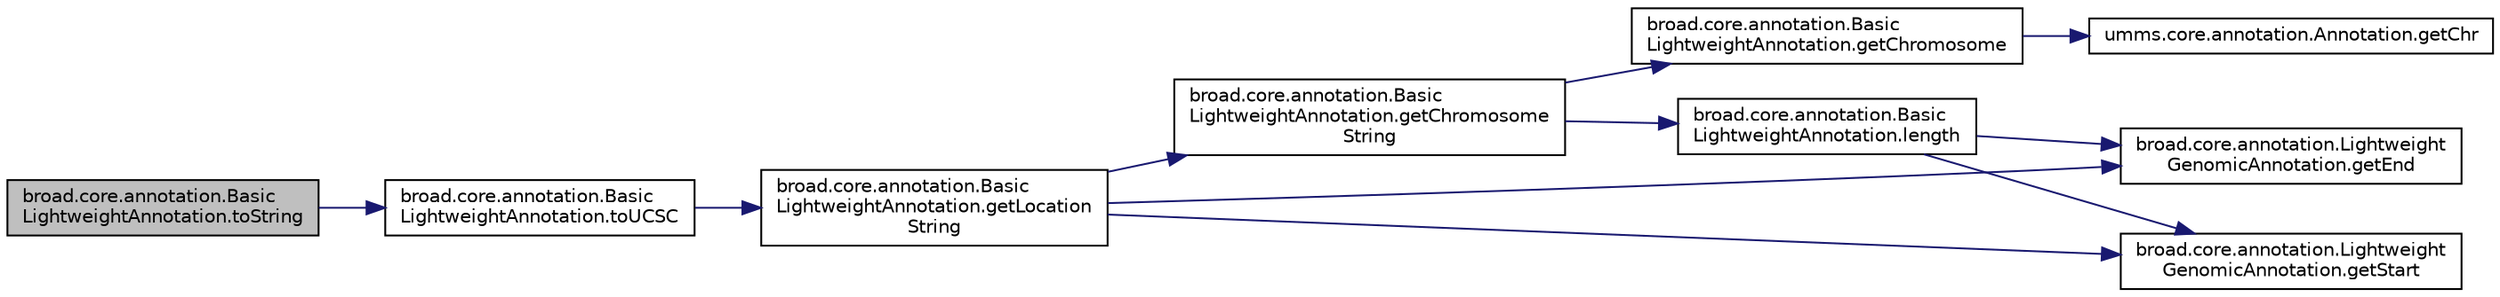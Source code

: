 digraph "broad.core.annotation.BasicLightweightAnnotation.toString"
{
  edge [fontname="Helvetica",fontsize="10",labelfontname="Helvetica",labelfontsize="10"];
  node [fontname="Helvetica",fontsize="10",shape=record];
  rankdir="LR";
  Node1 [label="broad.core.annotation.Basic\lLightweightAnnotation.toString",height=0.2,width=0.4,color="black", fillcolor="grey75", style="filled" fontcolor="black"];
  Node1 -> Node2 [color="midnightblue",fontsize="10",style="solid",fontname="Helvetica"];
  Node2 [label="broad.core.annotation.Basic\lLightweightAnnotation.toUCSC",height=0.2,width=0.4,color="black", fillcolor="white", style="filled",URL="$classbroad_1_1core_1_1annotation_1_1_basic_lightweight_annotation.html#a82903ca4b9f07f9b7bcafe7ef43afd82"];
  Node2 -> Node3 [color="midnightblue",fontsize="10",style="solid",fontname="Helvetica"];
  Node3 [label="broad.core.annotation.Basic\lLightweightAnnotation.getLocation\lString",height=0.2,width=0.4,color="black", fillcolor="white", style="filled",URL="$classbroad_1_1core_1_1annotation_1_1_basic_lightweight_annotation.html#a768a87c705c0f6abc1025dc776486cc9"];
  Node3 -> Node4 [color="midnightblue",fontsize="10",style="solid",fontname="Helvetica"];
  Node4 [label="broad.core.annotation.Basic\lLightweightAnnotation.getChromosome\lString",height=0.2,width=0.4,color="black", fillcolor="white", style="filled",URL="$classbroad_1_1core_1_1annotation_1_1_basic_lightweight_annotation.html#a713c14e80c68be53c7175c08a4042f10"];
  Node4 -> Node5 [color="midnightblue",fontsize="10",style="solid",fontname="Helvetica"];
  Node5 [label="broad.core.annotation.Basic\lLightweightAnnotation.getChromosome",height=0.2,width=0.4,color="black", fillcolor="white", style="filled",URL="$classbroad_1_1core_1_1annotation_1_1_basic_lightweight_annotation.html#a3c3c393894b2c4d90334dda13a148eec"];
  Node5 -> Node6 [color="midnightblue",fontsize="10",style="solid",fontname="Helvetica"];
  Node6 [label="umms.core.annotation.Annotation.getChr",height=0.2,width=0.4,color="black", fillcolor="white", style="filled",URL="$interfaceumms_1_1core_1_1annotation_1_1_annotation.html#ab07edf07fd2182cd16bceb91ee6de35a"];
  Node4 -> Node7 [color="midnightblue",fontsize="10",style="solid",fontname="Helvetica"];
  Node7 [label="broad.core.annotation.Basic\lLightweightAnnotation.length",height=0.2,width=0.4,color="black", fillcolor="white", style="filled",URL="$classbroad_1_1core_1_1annotation_1_1_basic_lightweight_annotation.html#a3a88df9b3819805512b53a4c054785c9"];
  Node7 -> Node8 [color="midnightblue",fontsize="10",style="solid",fontname="Helvetica"];
  Node8 [label="broad.core.annotation.Lightweight\lGenomicAnnotation.getEnd",height=0.2,width=0.4,color="black", fillcolor="white", style="filled",URL="$interfacebroad_1_1core_1_1annotation_1_1_lightweight_genomic_annotation.html#a68b4fd4cda3321ffd91dd427df9b24a7"];
  Node7 -> Node9 [color="midnightblue",fontsize="10",style="solid",fontname="Helvetica"];
  Node9 [label="broad.core.annotation.Lightweight\lGenomicAnnotation.getStart",height=0.2,width=0.4,color="black", fillcolor="white", style="filled",URL="$interfacebroad_1_1core_1_1annotation_1_1_lightweight_genomic_annotation.html#aa09c2220d181284077c5c020f2721b63"];
  Node3 -> Node9 [color="midnightblue",fontsize="10",style="solid",fontname="Helvetica"];
  Node3 -> Node8 [color="midnightblue",fontsize="10",style="solid",fontname="Helvetica"];
}
